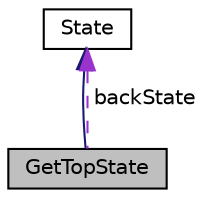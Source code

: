digraph "GetTopState"
{
 // LATEX_PDF_SIZE
  edge [fontname="Helvetica",fontsize="10",labelfontname="Helvetica",labelfontsize="10"];
  node [fontname="Helvetica",fontsize="10",shape=record];
  Node1 [label="GetTopState",height=0.2,width=0.4,color="black", fillcolor="grey75", style="filled", fontcolor="black",tooltip="Class that represents a state for obtaining the number of stops with a upper limit as user input."];
  Node2 -> Node1 [dir="back",color="midnightblue",fontsize="10",style="solid",fontname="Helvetica"];
  Node2 [label="State",height=0.2,width=0.4,color="black", fillcolor="white", style="filled",URL="$class_state.html",tooltip="Abstract base class representing an app state within the flight management system."];
  Node2 -> Node1 [dir="back",color="darkorchid3",fontsize="10",style="dashed",label=" backState" ,fontname="Helvetica"];
}
